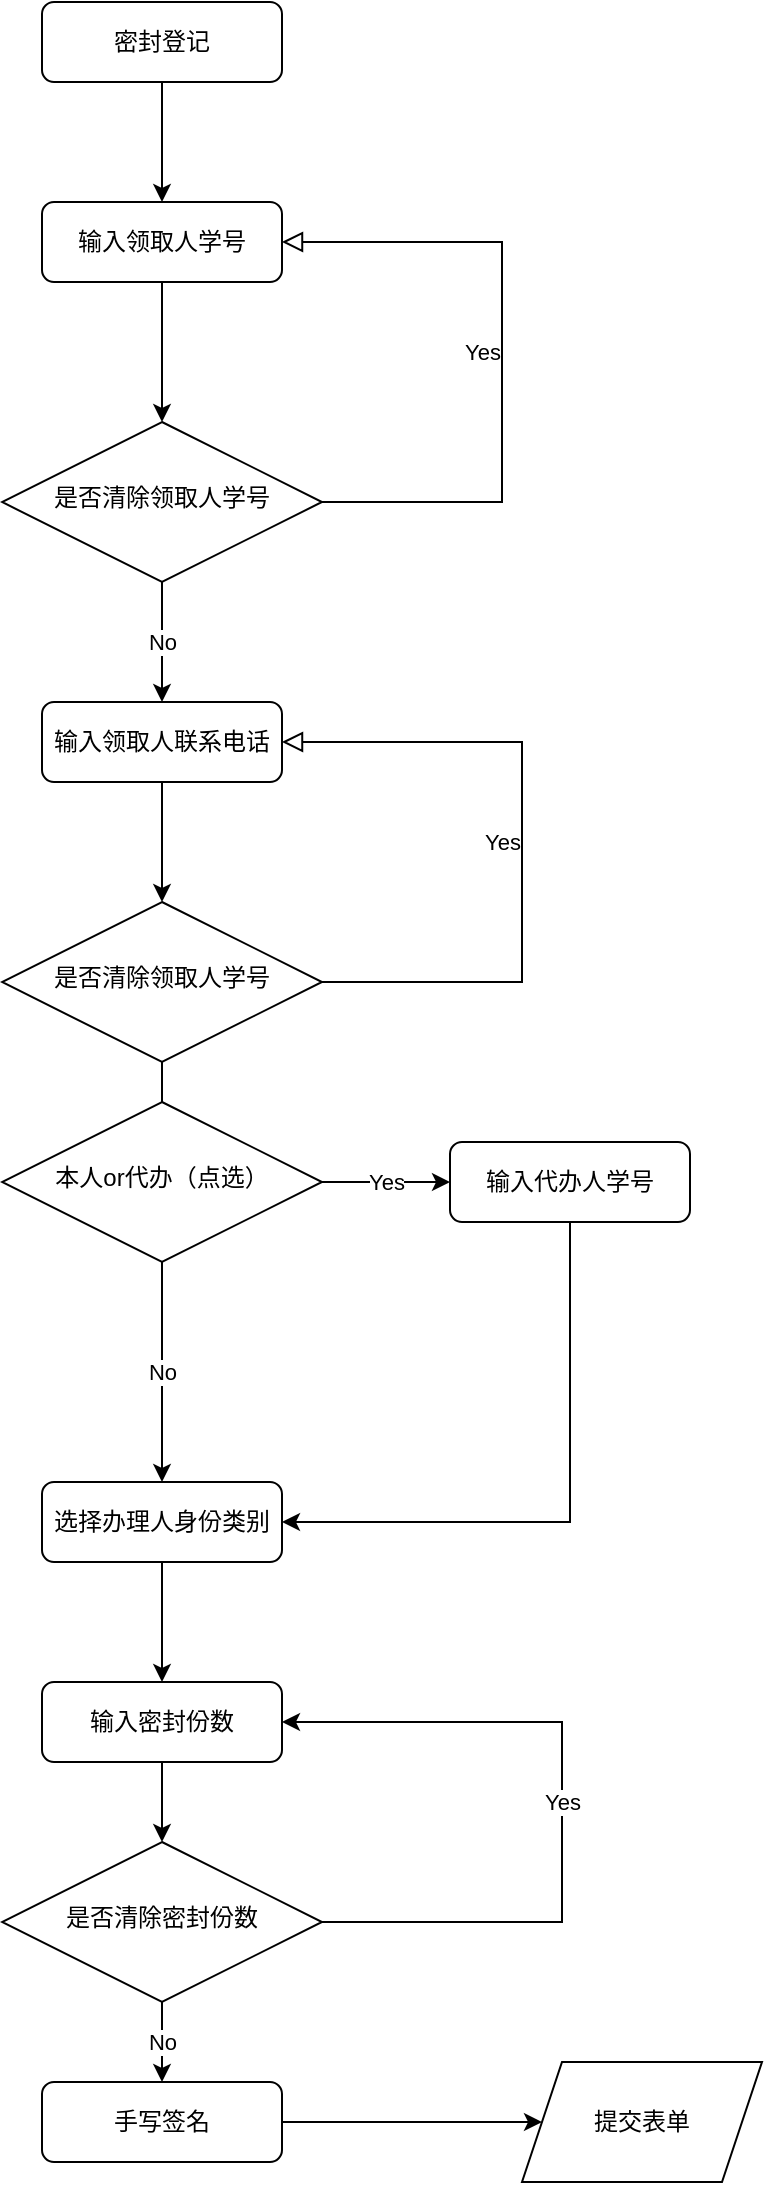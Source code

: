 <mxfile version="17.4.6" type="github">
  <diagram id="C5RBs43oDa-KdzZeNtuy" name="Page-1">
    <mxGraphModel dx="1422" dy="786" grid="1" gridSize="10" guides="1" tooltips="1" connect="1" arrows="1" fold="1" page="1" pageScale="1" pageWidth="827" pageHeight="1169" math="0" shadow="0">
      <root>
        <mxCell id="WIyWlLk6GJQsqaUBKTNV-0" />
        <mxCell id="WIyWlLk6GJQsqaUBKTNV-1" parent="WIyWlLk6GJQsqaUBKTNV-0" />
        <mxCell id="MVcoW2gjNz5CmBVmtiA7-28" value="" style="edgeStyle=orthogonalEdgeStyle;rounded=0;orthogonalLoop=1;jettySize=auto;html=1;" edge="1" parent="WIyWlLk6GJQsqaUBKTNV-1" source="WIyWlLk6GJQsqaUBKTNV-3" target="WIyWlLk6GJQsqaUBKTNV-7">
          <mxGeometry relative="1" as="geometry" />
        </mxCell>
        <mxCell id="WIyWlLk6GJQsqaUBKTNV-3" value="密封登记" style="rounded=1;whiteSpace=wrap;html=1;fontSize=12;glass=0;strokeWidth=1;shadow=0;" parent="WIyWlLk6GJQsqaUBKTNV-1" vertex="1">
          <mxGeometry x="150" width="120" height="40" as="geometry" />
        </mxCell>
        <mxCell id="MVcoW2gjNz5CmBVmtiA7-3" style="edgeStyle=orthogonalEdgeStyle;rounded=0;orthogonalLoop=1;jettySize=auto;html=1;exitX=0.5;exitY=1;exitDx=0;exitDy=0;entryX=0.5;entryY=0;entryDx=0;entryDy=0;" edge="1" parent="WIyWlLk6GJQsqaUBKTNV-1" source="WIyWlLk6GJQsqaUBKTNV-7" target="WIyWlLk6GJQsqaUBKTNV-10">
          <mxGeometry relative="1" as="geometry" />
        </mxCell>
        <mxCell id="WIyWlLk6GJQsqaUBKTNV-7" value="输入领取人学号" style="rounded=1;whiteSpace=wrap;html=1;fontSize=12;glass=0;strokeWidth=1;shadow=0;" parent="WIyWlLk6GJQsqaUBKTNV-1" vertex="1">
          <mxGeometry x="150" y="100" width="120" height="40" as="geometry" />
        </mxCell>
        <mxCell id="WIyWlLk6GJQsqaUBKTNV-9" value="Yes" style="edgeStyle=orthogonalEdgeStyle;rounded=0;html=1;jettySize=auto;orthogonalLoop=1;fontSize=11;endArrow=block;endFill=0;endSize=8;strokeWidth=1;shadow=0;labelBackgroundColor=none;entryX=1;entryY=0.5;entryDx=0;entryDy=0;" parent="WIyWlLk6GJQsqaUBKTNV-1" source="WIyWlLk6GJQsqaUBKTNV-10" target="WIyWlLk6GJQsqaUBKTNV-7" edge="1">
          <mxGeometry y="10" relative="1" as="geometry">
            <mxPoint as="offset" />
            <mxPoint x="400" y="120" as="targetPoint" />
            <Array as="points">
              <mxPoint x="380" y="250" />
              <mxPoint x="380" y="120" />
            </Array>
          </mxGeometry>
        </mxCell>
        <mxCell id="WIyWlLk6GJQsqaUBKTNV-10" value="是否清除领取人学号" style="rhombus;whiteSpace=wrap;html=1;shadow=0;fontFamily=Helvetica;fontSize=12;align=center;strokeWidth=1;spacing=6;spacingTop=-4;" parent="WIyWlLk6GJQsqaUBKTNV-1" vertex="1">
          <mxGeometry x="130" y="210" width="160" height="80" as="geometry" />
        </mxCell>
        <mxCell id="MVcoW2gjNz5CmBVmtiA7-7" value="" style="edgeStyle=orthogonalEdgeStyle;rounded=0;orthogonalLoop=1;jettySize=auto;html=1;" edge="1" parent="WIyWlLk6GJQsqaUBKTNV-1" source="WIyWlLk6GJQsqaUBKTNV-11" target="MVcoW2gjNz5CmBVmtiA7-6">
          <mxGeometry relative="1" as="geometry" />
        </mxCell>
        <mxCell id="WIyWlLk6GJQsqaUBKTNV-11" value="输入领取人联系电话" style="rounded=1;whiteSpace=wrap;html=1;fontSize=12;glass=0;strokeWidth=1;shadow=0;" parent="WIyWlLk6GJQsqaUBKTNV-1" vertex="1">
          <mxGeometry x="150" y="350" width="120" height="40" as="geometry" />
        </mxCell>
        <mxCell id="MVcoW2gjNz5CmBVmtiA7-4" value="No" style="endArrow=classic;html=1;rounded=0;exitX=0.5;exitY=1;exitDx=0;exitDy=0;entryX=0.5;entryY=0;entryDx=0;entryDy=0;" edge="1" parent="WIyWlLk6GJQsqaUBKTNV-1" source="WIyWlLk6GJQsqaUBKTNV-10" target="WIyWlLk6GJQsqaUBKTNV-11">
          <mxGeometry width="50" height="50" relative="1" as="geometry">
            <mxPoint x="380" y="360" as="sourcePoint" />
            <mxPoint x="430" y="310" as="targetPoint" />
            <Array as="points">
              <mxPoint x="210" y="320" />
            </Array>
          </mxGeometry>
        </mxCell>
        <mxCell id="MVcoW2gjNz5CmBVmtiA7-10" style="edgeStyle=orthogonalEdgeStyle;rounded=0;orthogonalLoop=1;jettySize=auto;html=1;exitX=0.5;exitY=1;exitDx=0;exitDy=0;" edge="1" parent="WIyWlLk6GJQsqaUBKTNV-1" source="MVcoW2gjNz5CmBVmtiA7-6">
          <mxGeometry relative="1" as="geometry">
            <mxPoint x="210" y="610" as="targetPoint" />
          </mxGeometry>
        </mxCell>
        <mxCell id="MVcoW2gjNz5CmBVmtiA7-6" value="是否清除领取人学号" style="rhombus;whiteSpace=wrap;html=1;shadow=0;fontFamily=Helvetica;fontSize=12;align=center;strokeWidth=1;spacing=6;spacingTop=-4;" vertex="1" parent="WIyWlLk6GJQsqaUBKTNV-1">
          <mxGeometry x="130" y="450" width="160" height="80" as="geometry" />
        </mxCell>
        <mxCell id="MVcoW2gjNz5CmBVmtiA7-8" value="Yes" style="edgeStyle=orthogonalEdgeStyle;rounded=0;html=1;jettySize=auto;orthogonalLoop=1;fontSize=11;endArrow=block;endFill=0;endSize=8;strokeWidth=1;shadow=0;labelBackgroundColor=none;entryX=1;entryY=0.5;entryDx=0;entryDy=0;exitX=1;exitY=0.5;exitDx=0;exitDy=0;" edge="1" parent="WIyWlLk6GJQsqaUBKTNV-1" source="MVcoW2gjNz5CmBVmtiA7-6" target="WIyWlLk6GJQsqaUBKTNV-11">
          <mxGeometry y="10" relative="1" as="geometry">
            <mxPoint as="offset" />
            <mxPoint x="300" y="460" as="sourcePoint" />
            <mxPoint x="280" y="330" as="targetPoint" />
            <Array as="points">
              <mxPoint x="390" y="490" />
              <mxPoint x="390" y="370" />
            </Array>
          </mxGeometry>
        </mxCell>
        <mxCell id="MVcoW2gjNz5CmBVmtiA7-13" value="Yes" style="edgeStyle=orthogonalEdgeStyle;rounded=0;orthogonalLoop=1;jettySize=auto;html=1;" edge="1" parent="WIyWlLk6GJQsqaUBKTNV-1" source="MVcoW2gjNz5CmBVmtiA7-11" target="MVcoW2gjNz5CmBVmtiA7-12">
          <mxGeometry relative="1" as="geometry" />
        </mxCell>
        <mxCell id="MVcoW2gjNz5CmBVmtiA7-17" value="No" style="edgeStyle=orthogonalEdgeStyle;rounded=0;orthogonalLoop=1;jettySize=auto;html=1;" edge="1" parent="WIyWlLk6GJQsqaUBKTNV-1" source="MVcoW2gjNz5CmBVmtiA7-11" target="MVcoW2gjNz5CmBVmtiA7-14">
          <mxGeometry relative="1" as="geometry">
            <Array as="points">
              <mxPoint x="210" y="770" />
              <mxPoint x="210" y="770" />
            </Array>
          </mxGeometry>
        </mxCell>
        <mxCell id="MVcoW2gjNz5CmBVmtiA7-11" value="本人or代办（点选）" style="rhombus;whiteSpace=wrap;html=1;shadow=0;fontFamily=Helvetica;fontSize=12;align=center;strokeWidth=1;spacing=6;spacingTop=-4;" vertex="1" parent="WIyWlLk6GJQsqaUBKTNV-1">
          <mxGeometry x="130" y="550" width="160" height="80" as="geometry" />
        </mxCell>
        <mxCell id="MVcoW2gjNz5CmBVmtiA7-16" style="edgeStyle=orthogonalEdgeStyle;rounded=0;orthogonalLoop=1;jettySize=auto;html=1;exitX=0.5;exitY=1;exitDx=0;exitDy=0;entryX=1;entryY=0.5;entryDx=0;entryDy=0;" edge="1" parent="WIyWlLk6GJQsqaUBKTNV-1" source="MVcoW2gjNz5CmBVmtiA7-12" target="MVcoW2gjNz5CmBVmtiA7-14">
          <mxGeometry relative="1" as="geometry" />
        </mxCell>
        <mxCell id="MVcoW2gjNz5CmBVmtiA7-12" value="输入代办人学号" style="rounded=1;whiteSpace=wrap;html=1;fontSize=12;glass=0;strokeWidth=1;shadow=0;" vertex="1" parent="WIyWlLk6GJQsqaUBKTNV-1">
          <mxGeometry x="354" y="570" width="120" height="40" as="geometry" />
        </mxCell>
        <mxCell id="MVcoW2gjNz5CmBVmtiA7-21" value="" style="edgeStyle=orthogonalEdgeStyle;rounded=0;orthogonalLoop=1;jettySize=auto;html=1;" edge="1" parent="WIyWlLk6GJQsqaUBKTNV-1" source="MVcoW2gjNz5CmBVmtiA7-14" target="MVcoW2gjNz5CmBVmtiA7-20">
          <mxGeometry relative="1" as="geometry" />
        </mxCell>
        <mxCell id="MVcoW2gjNz5CmBVmtiA7-14" value="选择办理人身份类别" style="rounded=1;whiteSpace=wrap;html=1;fontSize=12;glass=0;strokeWidth=1;shadow=0;" vertex="1" parent="WIyWlLk6GJQsqaUBKTNV-1">
          <mxGeometry x="150" y="740" width="120" height="40" as="geometry" />
        </mxCell>
        <mxCell id="MVcoW2gjNz5CmBVmtiA7-23" value="" style="edgeStyle=orthogonalEdgeStyle;rounded=0;orthogonalLoop=1;jettySize=auto;html=1;" edge="1" parent="WIyWlLk6GJQsqaUBKTNV-1" source="MVcoW2gjNz5CmBVmtiA7-20" target="MVcoW2gjNz5CmBVmtiA7-22">
          <mxGeometry relative="1" as="geometry" />
        </mxCell>
        <mxCell id="MVcoW2gjNz5CmBVmtiA7-20" value="输入密封份数" style="rounded=1;whiteSpace=wrap;html=1;fontSize=12;glass=0;strokeWidth=1;shadow=0;" vertex="1" parent="WIyWlLk6GJQsqaUBKTNV-1">
          <mxGeometry x="150" y="840" width="120" height="40" as="geometry" />
        </mxCell>
        <mxCell id="MVcoW2gjNz5CmBVmtiA7-24" value="Yes" style="edgeStyle=orthogonalEdgeStyle;rounded=0;orthogonalLoop=1;jettySize=auto;html=1;exitX=1;exitY=0.5;exitDx=0;exitDy=0;entryX=1;entryY=0.5;entryDx=0;entryDy=0;" edge="1" parent="WIyWlLk6GJQsqaUBKTNV-1" source="MVcoW2gjNz5CmBVmtiA7-22" target="MVcoW2gjNz5CmBVmtiA7-20">
          <mxGeometry relative="1" as="geometry">
            <Array as="points">
              <mxPoint x="410" y="960" />
              <mxPoint x="410" y="860" />
            </Array>
          </mxGeometry>
        </mxCell>
        <mxCell id="MVcoW2gjNz5CmBVmtiA7-27" value="No" style="edgeStyle=orthogonalEdgeStyle;rounded=0;orthogonalLoop=1;jettySize=auto;html=1;" edge="1" parent="WIyWlLk6GJQsqaUBKTNV-1" source="MVcoW2gjNz5CmBVmtiA7-22" target="MVcoW2gjNz5CmBVmtiA7-26">
          <mxGeometry relative="1" as="geometry" />
        </mxCell>
        <mxCell id="MVcoW2gjNz5CmBVmtiA7-22" value="是否清除密封份数" style="rhombus;whiteSpace=wrap;html=1;shadow=0;fontFamily=Helvetica;fontSize=12;align=center;strokeWidth=1;spacing=6;spacingTop=-4;" vertex="1" parent="WIyWlLk6GJQsqaUBKTNV-1">
          <mxGeometry x="130" y="920" width="160" height="80" as="geometry" />
        </mxCell>
        <mxCell id="MVcoW2gjNz5CmBVmtiA7-26" value="手写签名" style="rounded=1;whiteSpace=wrap;html=1;fontSize=12;glass=0;strokeWidth=1;shadow=0;" vertex="1" parent="WIyWlLk6GJQsqaUBKTNV-1">
          <mxGeometry x="150" y="1040" width="120" height="40" as="geometry" />
        </mxCell>
        <mxCell id="MVcoW2gjNz5CmBVmtiA7-29" value="" style="endArrow=classic;html=1;rounded=0;exitX=1;exitY=0.5;exitDx=0;exitDy=0;" edge="1" parent="WIyWlLk6GJQsqaUBKTNV-1" source="MVcoW2gjNz5CmBVmtiA7-26">
          <mxGeometry width="50" height="50" relative="1" as="geometry">
            <mxPoint x="390" y="1030" as="sourcePoint" />
            <mxPoint x="400" y="1060" as="targetPoint" />
          </mxGeometry>
        </mxCell>
        <mxCell id="MVcoW2gjNz5CmBVmtiA7-30" value="提交表单" style="shape=parallelogram;perimeter=parallelogramPerimeter;whiteSpace=wrap;html=1;fixedSize=1;" vertex="1" parent="WIyWlLk6GJQsqaUBKTNV-1">
          <mxGeometry x="390" y="1030" width="120" height="60" as="geometry" />
        </mxCell>
      </root>
    </mxGraphModel>
  </diagram>
</mxfile>
